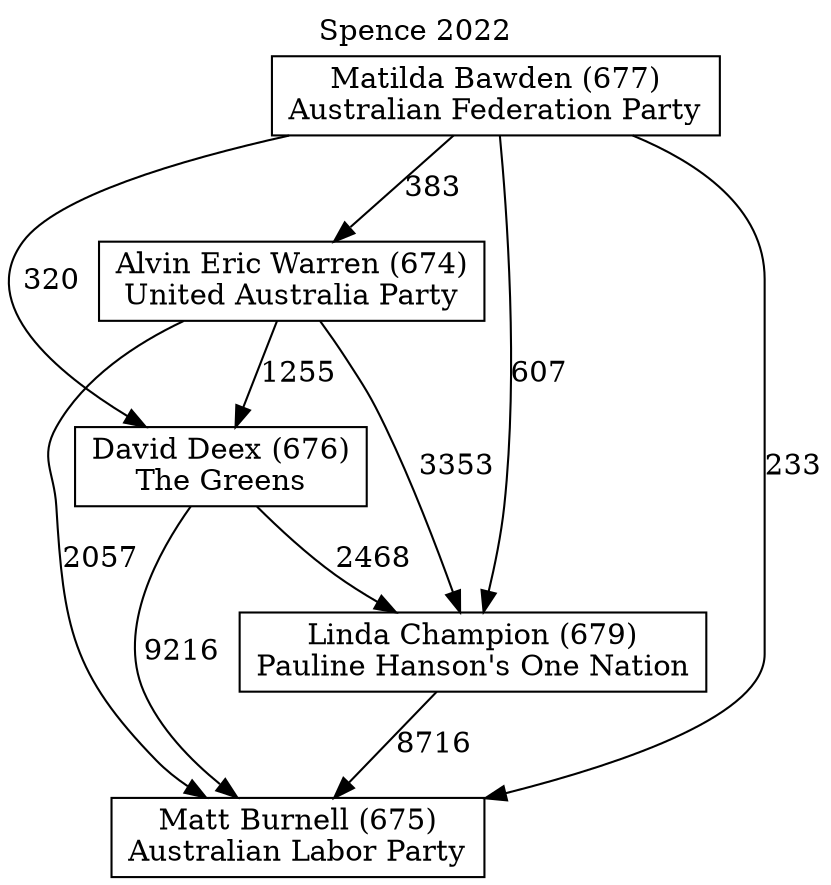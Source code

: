 // House preference flow
digraph "Matt Burnell (675)_Spence_2022" {
	graph [label="Spence 2022" labelloc=t mclimit=10]
	node [shape=box]
	"Alvin Eric Warren (674)" [label="Alvin Eric Warren (674)
United Australia Party"]
	"Linda Champion (679)" [label="Linda Champion (679)
Pauline Hanson's One Nation"]
	"Matt Burnell (675)" [label="Matt Burnell (675)
Australian Labor Party"]
	"Matilda Bawden (677)" [label="Matilda Bawden (677)
Australian Federation Party"]
	"David Deex (676)" [label="David Deex (676)
The Greens"]
	"Matilda Bawden (677)" -> "Linda Champion (679)" [label=607]
	"Alvin Eric Warren (674)" -> "David Deex (676)" [label=1255]
	"Matilda Bawden (677)" -> "Matt Burnell (675)" [label=233]
	"Linda Champion (679)" -> "Matt Burnell (675)" [label=8716]
	"Alvin Eric Warren (674)" -> "Linda Champion (679)" [label=3353]
	"Alvin Eric Warren (674)" -> "Matt Burnell (675)" [label=2057]
	"David Deex (676)" -> "Linda Champion (679)" [label=2468]
	"Matilda Bawden (677)" -> "David Deex (676)" [label=320]
	"David Deex (676)" -> "Matt Burnell (675)" [label=9216]
	"Matilda Bawden (677)" -> "Alvin Eric Warren (674)" [label=383]
}
